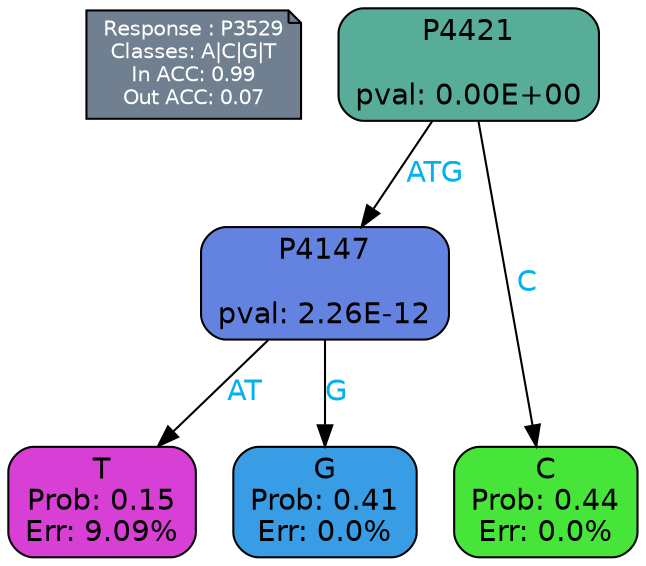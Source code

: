 digraph Tree {
node [shape=box, style="filled, rounded", color="black", fontname=helvetica] ;
graph [ranksep=equally, splines=polylines, bgcolor=transparent, dpi=600] ;
edge [fontname=helvetica] ;
LEGEND [label="Response : P3529
Classes: A|C|G|T
In ACC: 0.99
Out ACC: 0.07
",shape=note,align=left,style=filled,fillcolor="slategray",fontcolor="white",fontsize=10];1 [label="P4421

pval: 0.00E+00", fillcolor="#57ad97"] ;
2 [label="P4147

pval: 2.26E-12", fillcolor="#6483e0"] ;
3 [label="T
Prob: 0.15
Err: 9.09%", fillcolor="#d83fd5"] ;
4 [label="G
Prob: 0.41
Err: 0.0%", fillcolor="#399de5"] ;
5 [label="C
Prob: 0.44
Err: 0.0%", fillcolor="#47e539"] ;
1 -> 2 [label="ATG",fontcolor=deepskyblue2] ;
1 -> 5 [label="C",fontcolor=deepskyblue2] ;
2 -> 3 [label="AT",fontcolor=deepskyblue2] ;
2 -> 4 [label="G",fontcolor=deepskyblue2] ;
{rank = same; 3;4;5;}{rank = same; LEGEND;1;}}